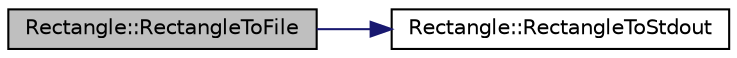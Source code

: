 digraph "Rectangle::RectangleToFile"
{
 // LATEX_PDF_SIZE
  edge [fontname="Helvetica",fontsize="10",labelfontname="Helvetica",labelfontsize="10"];
  node [fontname="Helvetica",fontsize="10",shape=record];
  rankdir="LR";
  Node1 [label="Rectangle::RectangleToFile",height=0.2,width=0.4,color="black", fillcolor="grey75", style="filled", fontcolor="black",tooltip=" "];
  Node1 -> Node2 [color="midnightblue",fontsize="10",style="solid",fontname="Helvetica"];
  Node2 [label="Rectangle::RectangleToStdout",height=0.2,width=0.4,color="black", fillcolor="white", style="filled",URL="$class_rectangle.html#aa3aad2ba32b64ea9767ae1f74cb07198",tooltip=" "];
}
